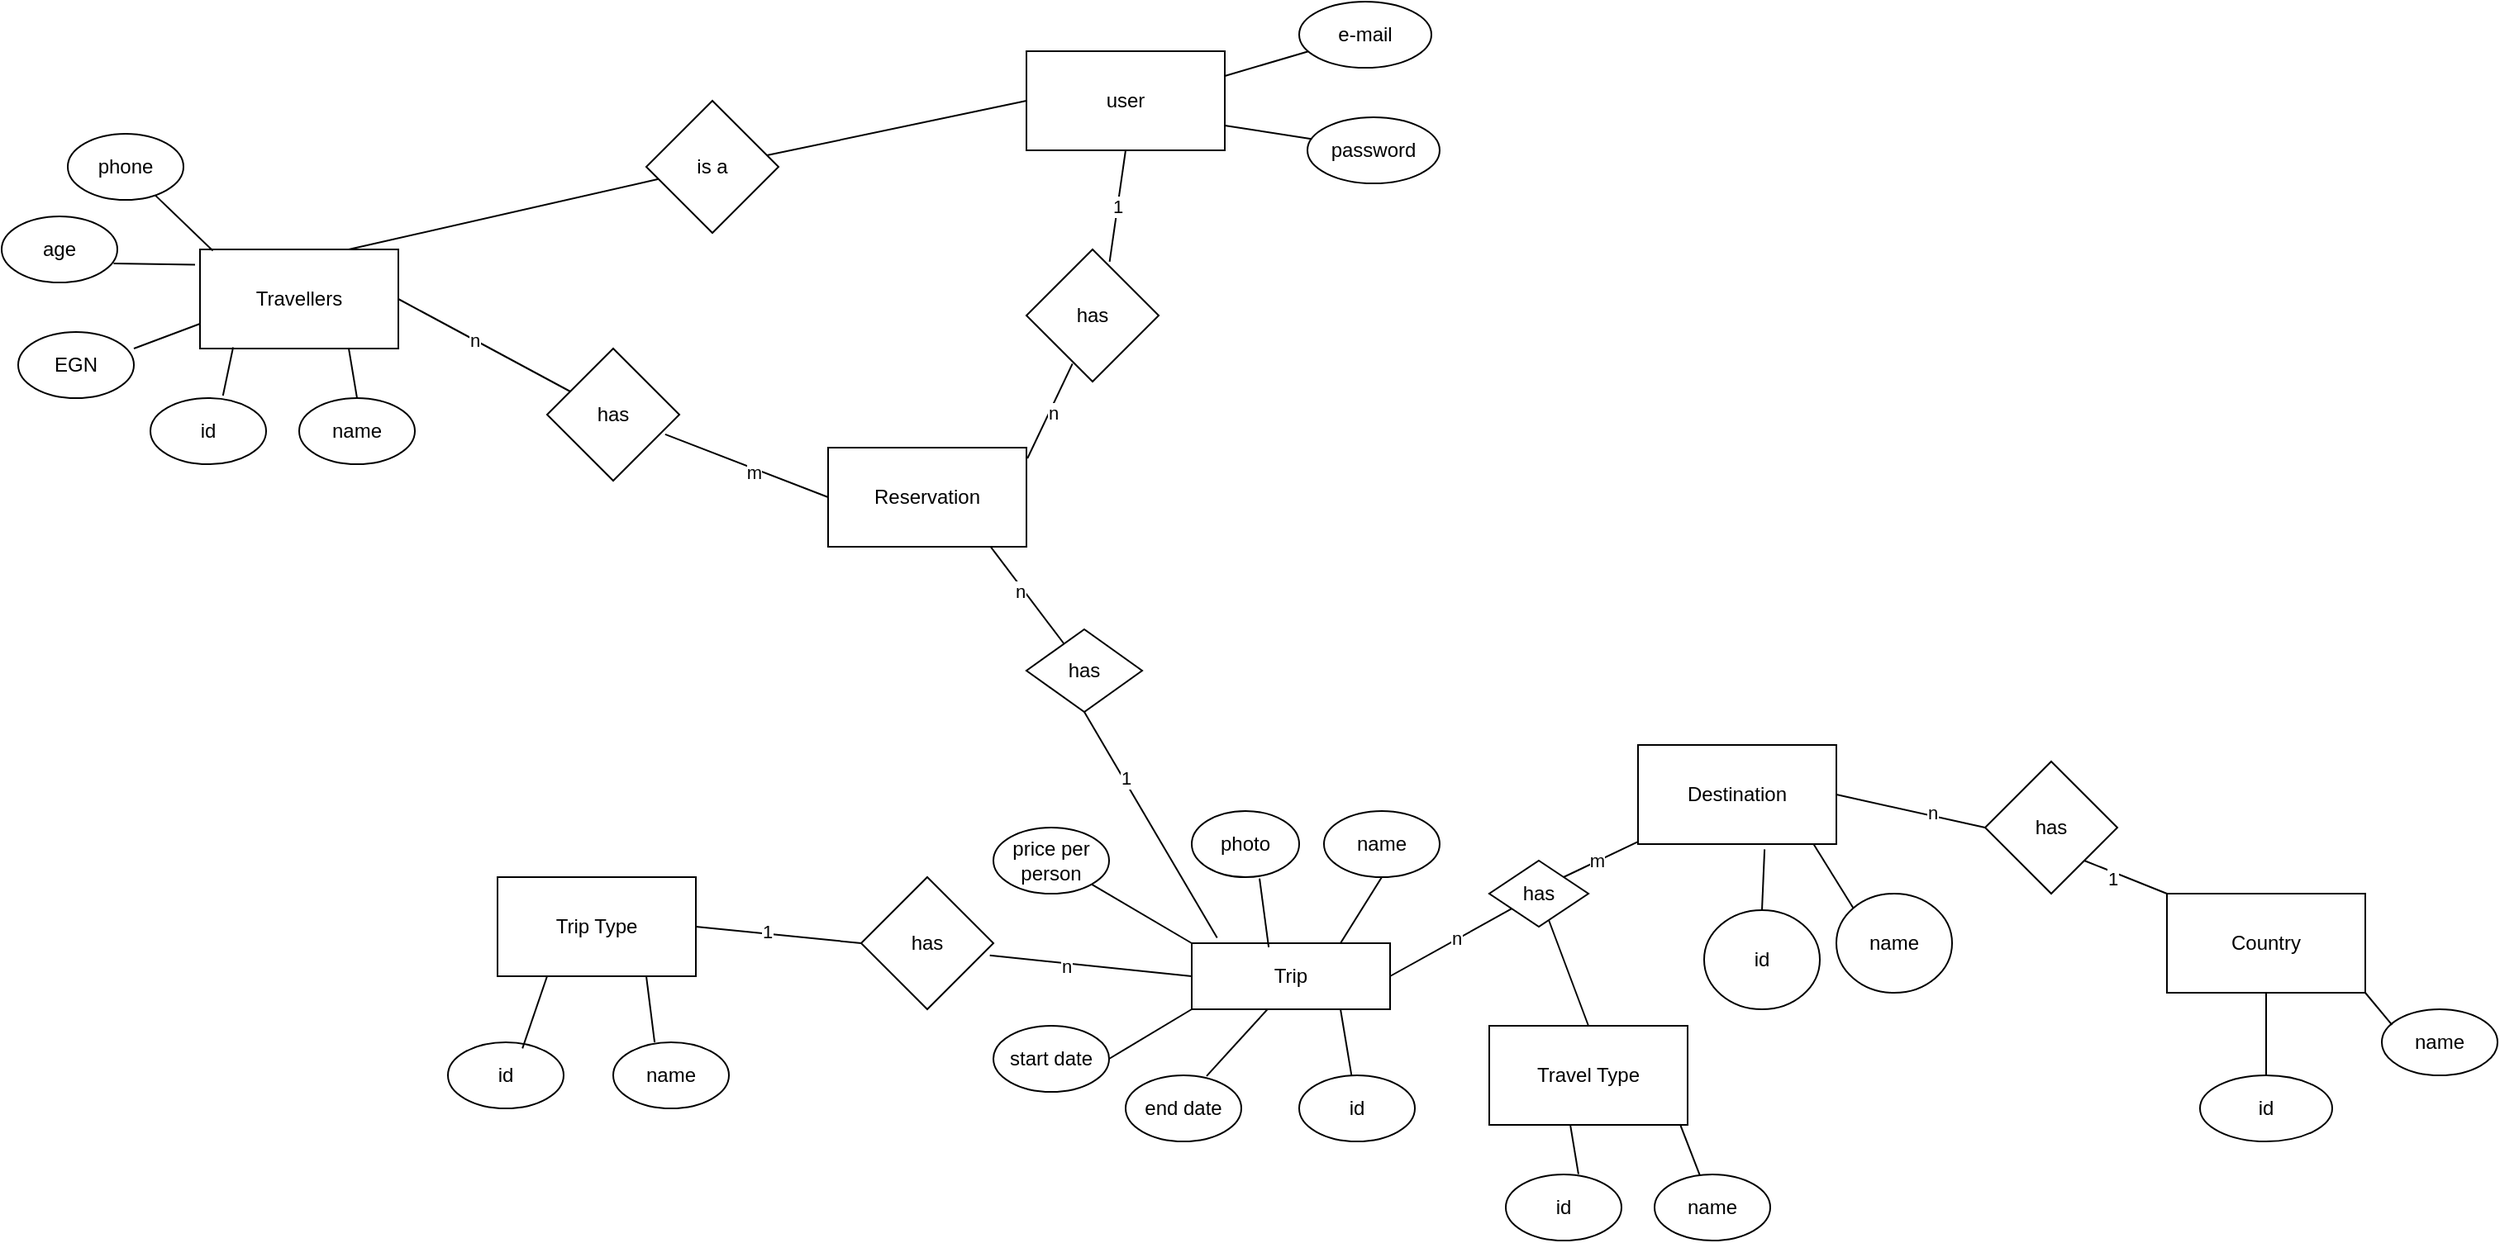 <mxfile version="25.0.3">
  <diagram id="R2lEEEUBdFMjLlhIrx00" name="Page-1">
    <mxGraphModel grid="1" page="1" gridSize="10" guides="1" tooltips="1" connect="1" arrows="1" fold="1" pageScale="1" pageWidth="850" pageHeight="1100" math="0" shadow="0" extFonts="Permanent Marker^https://fonts.googleapis.com/css?family=Permanent+Marker">
      <root>
        <mxCell id="0" />
        <mxCell id="1" parent="0" />
        <mxCell id="m9_wsRRpRb7H374strB8-4" value="Trip" style="rounded=0;whiteSpace=wrap;html=1;" vertex="1" parent="1">
          <mxGeometry x="360" y="560" width="120" height="40" as="geometry" />
        </mxCell>
        <mxCell id="m9_wsRRpRb7H374strB8-5" value="" style="endArrow=none;html=1;rounded=0;exitX=1;exitY=0.5;exitDx=0;exitDy=0;" edge="1" parent="1" source="m9_wsRRpRb7H374strB8-4" target="m9_wsRRpRb7H374strB8-7">
          <mxGeometry width="50" height="50" relative="1" as="geometry">
            <mxPoint x="400" y="600" as="sourcePoint" />
            <mxPoint x="560" y="560" as="targetPoint" />
          </mxGeometry>
        </mxCell>
        <mxCell id="m9_wsRRpRb7H374strB8-10" value="n" style="edgeLabel;html=1;align=center;verticalAlign=middle;resizable=0;points=[];" connectable="0" vertex="1" parent="m9_wsRRpRb7H374strB8-5">
          <mxGeometry x="0.102" y="1" relative="1" as="geometry">
            <mxPoint as="offset" />
          </mxGeometry>
        </mxCell>
        <mxCell id="m9_wsRRpRb7H374strB8-7" value="has" style="rhombus;whiteSpace=wrap;html=1;" vertex="1" parent="1">
          <mxGeometry x="540" y="510" width="60" height="40" as="geometry" />
        </mxCell>
        <mxCell id="m9_wsRRpRb7H374strB8-8" value="" style="endArrow=none;html=1;rounded=0;exitX=1;exitY=0;exitDx=0;exitDy=0;" edge="1" parent="1" source="m9_wsRRpRb7H374strB8-7" target="m9_wsRRpRb7H374strB8-9">
          <mxGeometry width="50" height="50" relative="1" as="geometry">
            <mxPoint x="590" y="520" as="sourcePoint" />
            <mxPoint x="640" y="480" as="targetPoint" />
          </mxGeometry>
        </mxCell>
        <mxCell id="m9_wsRRpRb7H374strB8-11" value="m" style="edgeLabel;html=1;align=center;verticalAlign=middle;resizable=0;points=[];" connectable="0" vertex="1" parent="m9_wsRRpRb7H374strB8-8">
          <mxGeometry x="-0.082" y="2" relative="1" as="geometry">
            <mxPoint y="1" as="offset" />
          </mxGeometry>
        </mxCell>
        <mxCell id="m9_wsRRpRb7H374strB8-9" value="Destination" style="rounded=0;whiteSpace=wrap;html=1;" vertex="1" parent="1">
          <mxGeometry x="630" y="440" width="120" height="60" as="geometry" />
        </mxCell>
        <mxCell id="m9_wsRRpRb7H374strB8-12" value="" style="endArrow=none;html=1;rounded=0;entryX=0.5;entryY=0;entryDx=0;entryDy=0;" edge="1" parent="1" source="m9_wsRRpRb7H374strB8-7" target="m9_wsRRpRb7H374strB8-13">
          <mxGeometry width="50" height="50" relative="1" as="geometry">
            <mxPoint x="570" y="600" as="sourcePoint" />
            <mxPoint x="570" y="620.711" as="targetPoint" />
          </mxGeometry>
        </mxCell>
        <mxCell id="m9_wsRRpRb7H374strB8-13" value="Travel Type" style="rounded=0;whiteSpace=wrap;html=1;" vertex="1" parent="1">
          <mxGeometry x="540" y="610" width="120" height="60" as="geometry" />
        </mxCell>
        <mxCell id="m9_wsRRpRb7H374strB8-14" value="id" style="ellipse;whiteSpace=wrap;html=1;" vertex="1" parent="1">
          <mxGeometry x="550" y="700" width="70" height="40" as="geometry" />
        </mxCell>
        <mxCell id="m9_wsRRpRb7H374strB8-15" value="name" style="ellipse;whiteSpace=wrap;html=1;" vertex="1" parent="1">
          <mxGeometry x="640" y="700" width="70" height="40" as="geometry" />
        </mxCell>
        <mxCell id="m9_wsRRpRb7H374strB8-16" value="" style="endArrow=none;html=1;rounded=0;entryX=0.408;entryY=0.993;entryDx=0;entryDy=0;entryPerimeter=0;exitX=0.628;exitY=-0.005;exitDx=0;exitDy=0;exitPerimeter=0;" edge="1" parent="1" source="m9_wsRRpRb7H374strB8-14" target="m9_wsRRpRb7H374strB8-13">
          <mxGeometry width="50" height="50" relative="1" as="geometry">
            <mxPoint x="590" y="710" as="sourcePoint" />
            <mxPoint x="640" y="660" as="targetPoint" />
          </mxGeometry>
        </mxCell>
        <mxCell id="m9_wsRRpRb7H374strB8-17" value="" style="endArrow=none;html=1;rounded=0;entryX=0.962;entryY=0.993;entryDx=0;entryDy=0;entryPerimeter=0;" edge="1" parent="1" source="m9_wsRRpRb7H374strB8-15" target="m9_wsRRpRb7H374strB8-13">
          <mxGeometry width="50" height="50" relative="1" as="geometry">
            <mxPoint x="610" y="730" as="sourcePoint" />
            <mxPoint x="660" y="680" as="targetPoint" />
          </mxGeometry>
        </mxCell>
        <mxCell id="m9_wsRRpRb7H374strB8-18" value="id" style="ellipse;whiteSpace=wrap;html=1;" vertex="1" parent="1">
          <mxGeometry x="670" y="540" width="70" height="60" as="geometry" />
        </mxCell>
        <mxCell id="m9_wsRRpRb7H374strB8-19" value="name" style="ellipse;whiteSpace=wrap;html=1;" vertex="1" parent="1">
          <mxGeometry x="750" y="530" width="70" height="60" as="geometry" />
        </mxCell>
        <mxCell id="m9_wsRRpRb7H374strB8-20" value="has" style="rhombus;whiteSpace=wrap;html=1;" vertex="1" parent="1">
          <mxGeometry x="840" y="450" width="80" height="80" as="geometry" />
        </mxCell>
        <mxCell id="m9_wsRRpRb7H374strB8-21" value="" style="endArrow=none;html=1;rounded=0;exitX=1;exitY=0.5;exitDx=0;exitDy=0;entryX=0;entryY=0.5;entryDx=0;entryDy=0;" edge="1" parent="1" source="m9_wsRRpRb7H374strB8-9" target="m9_wsRRpRb7H374strB8-20">
          <mxGeometry width="50" height="50" relative="1" as="geometry">
            <mxPoint x="780" y="510" as="sourcePoint" />
            <mxPoint x="830" y="460" as="targetPoint" />
          </mxGeometry>
        </mxCell>
        <mxCell id="m9_wsRRpRb7H374strB8-24" value="n" style="edgeLabel;html=1;align=center;verticalAlign=middle;resizable=0;points=[];" connectable="0" vertex="1" parent="m9_wsRRpRb7H374strB8-21">
          <mxGeometry x="0.266" y="2" relative="1" as="geometry">
            <mxPoint as="offset" />
          </mxGeometry>
        </mxCell>
        <mxCell id="m9_wsRRpRb7H374strB8-22" value="" style="endArrow=none;html=1;rounded=0;entryX=0.638;entryY=1.053;entryDx=0;entryDy=0;entryPerimeter=0;exitX=0.5;exitY=0;exitDx=0;exitDy=0;" edge="1" parent="1" source="m9_wsRRpRb7H374strB8-18" target="m9_wsRRpRb7H374strB8-9">
          <mxGeometry width="50" height="50" relative="1" as="geometry">
            <mxPoint x="710" y="560" as="sourcePoint" />
            <mxPoint x="760" y="510" as="targetPoint" />
          </mxGeometry>
        </mxCell>
        <mxCell id="m9_wsRRpRb7H374strB8-23" value="" style="endArrow=none;html=1;rounded=0;entryX=0.885;entryY=1;entryDx=0;entryDy=0;entryPerimeter=0;exitX=0;exitY=0;exitDx=0;exitDy=0;" edge="1" parent="1" source="m9_wsRRpRb7H374strB8-19" target="m9_wsRRpRb7H374strB8-9">
          <mxGeometry width="50" height="50" relative="1" as="geometry">
            <mxPoint x="770" y="570" as="sourcePoint" />
            <mxPoint x="820" y="520" as="targetPoint" />
          </mxGeometry>
        </mxCell>
        <mxCell id="m9_wsRRpRb7H374strB8-25" value="Country" style="rounded=0;whiteSpace=wrap;html=1;" vertex="1" parent="1">
          <mxGeometry x="950" y="530" width="120" height="60" as="geometry" />
        </mxCell>
        <mxCell id="m9_wsRRpRb7H374strB8-26" value="" style="endArrow=none;html=1;rounded=0;exitX=1;exitY=1;exitDx=0;exitDy=0;entryX=0;entryY=0;entryDx=0;entryDy=0;" edge="1" parent="1" source="m9_wsRRpRb7H374strB8-20" target="m9_wsRRpRb7H374strB8-25">
          <mxGeometry width="50" height="50" relative="1" as="geometry">
            <mxPoint x="920" y="560" as="sourcePoint" />
            <mxPoint x="970" y="510" as="targetPoint" />
          </mxGeometry>
        </mxCell>
        <mxCell id="m9_wsRRpRb7H374strB8-27" value="1" style="edgeLabel;html=1;align=center;verticalAlign=middle;resizable=0;points=[];" connectable="0" vertex="1" parent="m9_wsRRpRb7H374strB8-26">
          <mxGeometry x="-0.265" y="-4" relative="1" as="geometry">
            <mxPoint as="offset" />
          </mxGeometry>
        </mxCell>
        <mxCell id="m9_wsRRpRb7H374strB8-28" value="id" style="ellipse;whiteSpace=wrap;html=1;" vertex="1" parent="1">
          <mxGeometry x="970" y="640" width="80" height="40" as="geometry" />
        </mxCell>
        <mxCell id="m9_wsRRpRb7H374strB8-29" value="name" style="ellipse;whiteSpace=wrap;html=1;" vertex="1" parent="1">
          <mxGeometry x="1080" y="600" width="70" height="40" as="geometry" />
        </mxCell>
        <mxCell id="m9_wsRRpRb7H374strB8-30" value="" style="endArrow=none;html=1;rounded=0;entryX=0.5;entryY=1;entryDx=0;entryDy=0;" edge="1" parent="1" source="m9_wsRRpRb7H374strB8-28" target="m9_wsRRpRb7H374strB8-25">
          <mxGeometry width="50" height="50" relative="1" as="geometry">
            <mxPoint x="1010" y="660" as="sourcePoint" />
            <mxPoint x="1060" y="610" as="targetPoint" />
          </mxGeometry>
        </mxCell>
        <mxCell id="m9_wsRRpRb7H374strB8-31" value="" style="endArrow=none;html=1;rounded=0;entryX=1;entryY=1;entryDx=0;entryDy=0;exitX=0.088;exitY=0.235;exitDx=0;exitDy=0;exitPerimeter=0;" edge="1" parent="1" source="m9_wsRRpRb7H374strB8-29" target="m9_wsRRpRb7H374strB8-25">
          <mxGeometry width="50" height="50" relative="1" as="geometry">
            <mxPoint x="1090" y="610" as="sourcePoint" />
            <mxPoint x="1140" y="560" as="targetPoint" />
          </mxGeometry>
        </mxCell>
        <mxCell id="m9_wsRRpRb7H374strB8-32" value="id" style="ellipse;whiteSpace=wrap;html=1;" vertex="1" parent="1">
          <mxGeometry x="425" y="640" width="70" height="40" as="geometry" />
        </mxCell>
        <mxCell id="m9_wsRRpRb7H374strB8-33" value="name" style="ellipse;whiteSpace=wrap;html=1;" vertex="1" parent="1">
          <mxGeometry x="440" y="480" width="70" height="40" as="geometry" />
        </mxCell>
        <mxCell id="m9_wsRRpRb7H374strB8-34" value="start date" style="ellipse;whiteSpace=wrap;html=1;" vertex="1" parent="1">
          <mxGeometry x="240" y="610" width="70" height="40" as="geometry" />
        </mxCell>
        <mxCell id="m9_wsRRpRb7H374strB8-35" value="end date" style="ellipse;whiteSpace=wrap;html=1;" vertex="1" parent="1">
          <mxGeometry x="320" y="640" width="70" height="40" as="geometry" />
        </mxCell>
        <mxCell id="m9_wsRRpRb7H374strB8-36" value="" style="endArrow=none;html=1;rounded=0;exitX=0.7;exitY=0.01;exitDx=0;exitDy=0;exitPerimeter=0;entryX=0.382;entryY=1;entryDx=0;entryDy=0;entryPerimeter=0;" edge="1" parent="1" source="m9_wsRRpRb7H374strB8-35" target="m9_wsRRpRb7H374strB8-4">
          <mxGeometry width="50" height="50" relative="1" as="geometry">
            <mxPoint x="390" y="650" as="sourcePoint" />
            <mxPoint x="440" y="600" as="targetPoint" />
          </mxGeometry>
        </mxCell>
        <mxCell id="m9_wsRRpRb7H374strB8-37" value="" style="endArrow=none;html=1;rounded=0;entryX=0.75;entryY=1;entryDx=0;entryDy=0;" edge="1" parent="1" source="m9_wsRRpRb7H374strB8-32" target="m9_wsRRpRb7H374strB8-4">
          <mxGeometry width="50" height="50" relative="1" as="geometry">
            <mxPoint x="410" y="670" as="sourcePoint" />
            <mxPoint x="460" y="620" as="targetPoint" />
          </mxGeometry>
        </mxCell>
        <mxCell id="m9_wsRRpRb7H374strB8-38" value="" style="endArrow=none;html=1;rounded=0;entryX=0;entryY=1;entryDx=0;entryDy=0;exitX=1;exitY=0.5;exitDx=0;exitDy=0;" edge="1" parent="1" source="m9_wsRRpRb7H374strB8-34" target="m9_wsRRpRb7H374strB8-4">
          <mxGeometry width="50" height="50" relative="1" as="geometry">
            <mxPoint x="300" y="630" as="sourcePoint" />
            <mxPoint x="350" y="580" as="targetPoint" />
          </mxGeometry>
        </mxCell>
        <mxCell id="m9_wsRRpRb7H374strB8-39" value="" style="endArrow=none;html=1;rounded=0;entryX=0.5;entryY=1;entryDx=0;entryDy=0;exitX=0.75;exitY=0;exitDx=0;exitDy=0;" edge="1" parent="1" source="m9_wsRRpRb7H374strB8-4" target="m9_wsRRpRb7H374strB8-33">
          <mxGeometry width="50" height="50" relative="1" as="geometry">
            <mxPoint x="400" y="580" as="sourcePoint" />
            <mxPoint x="450" y="530" as="targetPoint" />
          </mxGeometry>
        </mxCell>
        <mxCell id="m9_wsRRpRb7H374strB8-40" value="photo" style="ellipse;whiteSpace=wrap;html=1;" vertex="1" parent="1">
          <mxGeometry x="360" y="480" width="65" height="40" as="geometry" />
        </mxCell>
        <mxCell id="m9_wsRRpRb7H374strB8-41" value="price per person" style="ellipse;whiteSpace=wrap;html=1;" vertex="1" parent="1">
          <mxGeometry x="240" y="490" width="70" height="40" as="geometry" />
        </mxCell>
        <mxCell id="m9_wsRRpRb7H374strB8-43" value="" style="endArrow=none;html=1;rounded=0;entryX=0.631;entryY=1.02;entryDx=0;entryDy=0;entryPerimeter=0;exitX=0.388;exitY=0.06;exitDx=0;exitDy=0;exitPerimeter=0;" edge="1" parent="1" source="m9_wsRRpRb7H374strB8-4" target="m9_wsRRpRb7H374strB8-40">
          <mxGeometry width="50" height="50" relative="1" as="geometry">
            <mxPoint x="360" y="580" as="sourcePoint" />
            <mxPoint x="410" y="530" as="targetPoint" />
          </mxGeometry>
        </mxCell>
        <mxCell id="m9_wsRRpRb7H374strB8-44" value="" style="endArrow=none;html=1;rounded=0;exitX=0;exitY=0;exitDx=0;exitDy=0;" edge="1" parent="1" source="m9_wsRRpRb7H374strB8-4" target="m9_wsRRpRb7H374strB8-41">
          <mxGeometry width="50" height="50" relative="1" as="geometry">
            <mxPoint x="310" y="590" as="sourcePoint" />
            <mxPoint x="360" y="540" as="targetPoint" />
            <Array as="points">
              <mxPoint x="360" y="560" />
            </Array>
          </mxGeometry>
        </mxCell>
        <mxCell id="m9_wsRRpRb7H374strB8-46" value="" style="endArrow=none;html=1;rounded=0;exitX=0.128;exitY=-0.08;exitDx=0;exitDy=0;exitPerimeter=0;entryX=0.5;entryY=1;entryDx=0;entryDy=0;" edge="1" parent="1" source="m9_wsRRpRb7H374strB8-4" target="m9_wsRRpRb7H374strB8-47">
          <mxGeometry width="50" height="50" relative="1" as="geometry">
            <mxPoint x="670" y="600" as="sourcePoint" />
            <mxPoint x="310" y="410" as="targetPoint" />
          </mxGeometry>
        </mxCell>
        <mxCell id="m9_wsRRpRb7H374strB8-48" value="1" style="edgeLabel;html=1;align=center;verticalAlign=middle;resizable=0;points=[];" connectable="0" vertex="1" parent="m9_wsRRpRb7H374strB8-46">
          <mxGeometry x="0.411" y="-1" relative="1" as="geometry">
            <mxPoint as="offset" />
          </mxGeometry>
        </mxCell>
        <mxCell id="m9_wsRRpRb7H374strB8-47" value="has" style="rhombus;whiteSpace=wrap;html=1;" vertex="1" parent="1">
          <mxGeometry x="260" y="370" width="70" height="50" as="geometry" />
        </mxCell>
        <mxCell id="m9_wsRRpRb7H374strB8-49" value="" style="endArrow=none;html=1;rounded=0;entryX=0.812;entryY=0.98;entryDx=0;entryDy=0;entryPerimeter=0;" edge="1" parent="1" source="m9_wsRRpRb7H374strB8-47" target="m9_wsRRpRb7H374strB8-51">
          <mxGeometry width="50" height="50" relative="1" as="geometry">
            <mxPoint x="450" y="490" as="sourcePoint" />
            <mxPoint x="260" y="300" as="targetPoint" />
          </mxGeometry>
        </mxCell>
        <mxCell id="m9_wsRRpRb7H374strB8-50" value="n" style="edgeLabel;html=1;align=center;verticalAlign=middle;resizable=0;points=[];" connectable="0" vertex="1" parent="m9_wsRRpRb7H374strB8-49">
          <mxGeometry x="0.123" y="2" relative="1" as="geometry">
            <mxPoint as="offset" />
          </mxGeometry>
        </mxCell>
        <mxCell id="m9_wsRRpRb7H374strB8-51" value="Reservation" style="rounded=0;whiteSpace=wrap;html=1;" vertex="1" parent="1">
          <mxGeometry x="140" y="260" width="120" height="60" as="geometry" />
        </mxCell>
        <mxCell id="m9_wsRRpRb7H374strB8-52" value="" style="endArrow=none;html=1;rounded=0;exitX=1.005;exitY=0.108;exitDx=0;exitDy=0;entryX=0.348;entryY=0.865;entryDx=0;entryDy=0;entryPerimeter=0;exitPerimeter=0;" edge="1" parent="1" source="m9_wsRRpRb7H374strB8-51" target="m9_wsRRpRb7H374strB8-54">
          <mxGeometry width="50" height="50" relative="1" as="geometry">
            <mxPoint x="340" y="280" as="sourcePoint" />
            <mxPoint x="390" y="230" as="targetPoint" />
          </mxGeometry>
        </mxCell>
        <mxCell id="m9_wsRRpRb7H374strB8-53" value="n" style="edgeLabel;html=1;align=center;verticalAlign=middle;resizable=0;points=[];" connectable="0" vertex="1" parent="m9_wsRRpRb7H374strB8-52">
          <mxGeometry x="0.012" y="-2" relative="1" as="geometry">
            <mxPoint as="offset" />
          </mxGeometry>
        </mxCell>
        <mxCell id="m9_wsRRpRb7H374strB8-54" value="has" style="rhombus;whiteSpace=wrap;html=1;" vertex="1" parent="1">
          <mxGeometry x="260" y="140" width="80" height="80" as="geometry" />
        </mxCell>
        <mxCell id="m9_wsRRpRb7H374strB8-55" value="1" style="endArrow=none;html=1;rounded=0;exitX=0.629;exitY=0.093;exitDx=0;exitDy=0;entryX=0.5;entryY=1;entryDx=0;entryDy=0;exitPerimeter=0;" edge="1" parent="1" source="m9_wsRRpRb7H374strB8-54" target="m9_wsRRpRb7H374strB8-56">
          <mxGeometry width="50" height="50" relative="1" as="geometry">
            <mxPoint x="520" y="260" as="sourcePoint" />
            <mxPoint x="570" y="210" as="targetPoint" />
          </mxGeometry>
        </mxCell>
        <mxCell id="m9_wsRRpRb7H374strB8-56" value="user" style="rounded=0;whiteSpace=wrap;html=1;" vertex="1" parent="1">
          <mxGeometry x="260" y="20" width="120" height="60" as="geometry" />
        </mxCell>
        <mxCell id="m9_wsRRpRb7H374strB8-57" value="" style="endArrow=none;html=1;rounded=0;exitX=1;exitY=0.25;exitDx=0;exitDy=0;" edge="1" parent="1" source="m9_wsRRpRb7H374strB8-56" target="m9_wsRRpRb7H374strB8-59">
          <mxGeometry width="50" height="50" relative="1" as="geometry">
            <mxPoint x="700" y="220" as="sourcePoint" />
            <mxPoint x="760" y="170" as="targetPoint" />
          </mxGeometry>
        </mxCell>
        <mxCell id="m9_wsRRpRb7H374strB8-58" value="" style="endArrow=none;html=1;rounded=0;exitX=1;exitY=0.75;exitDx=0;exitDy=0;entryX=0.03;entryY=0.327;entryDx=0;entryDy=0;entryPerimeter=0;" edge="1" parent="1" source="m9_wsRRpRb7H374strB8-56" target="m9_wsRRpRb7H374strB8-60">
          <mxGeometry width="50" height="50" relative="1" as="geometry">
            <mxPoint x="720" y="260" as="sourcePoint" />
            <mxPoint x="760" y="240" as="targetPoint" />
          </mxGeometry>
        </mxCell>
        <mxCell id="m9_wsRRpRb7H374strB8-59" value="e-mail" style="ellipse;whiteSpace=wrap;html=1;" vertex="1" parent="1">
          <mxGeometry x="425" y="-10" width="80" height="40" as="geometry" />
        </mxCell>
        <mxCell id="m9_wsRRpRb7H374strB8-60" value="password" style="ellipse;whiteSpace=wrap;html=1;" vertex="1" parent="1">
          <mxGeometry x="430" y="60" width="80" height="40" as="geometry" />
        </mxCell>
        <mxCell id="m9_wsRRpRb7H374strB8-61" value="" style="endArrow=none;html=1;rounded=0;entryX=0;entryY=0.5;entryDx=0;entryDy=0;exitX=0.893;exitY=0.649;exitDx=0;exitDy=0;exitPerimeter=0;" edge="1" parent="1" source="m9_wsRRpRb7H374strB8-62" target="m9_wsRRpRb7H374strB8-51">
          <mxGeometry width="50" height="50" relative="1" as="geometry">
            <mxPoint x="110" y="270" as="sourcePoint" />
            <mxPoint x="160" y="230" as="targetPoint" />
          </mxGeometry>
        </mxCell>
        <mxCell id="m9_wsRRpRb7H374strB8-63" value="m" style="edgeLabel;html=1;align=center;verticalAlign=middle;resizable=0;points=[];" connectable="0" vertex="1" parent="m9_wsRRpRb7H374strB8-61">
          <mxGeometry x="0.093" y="-2" relative="1" as="geometry">
            <mxPoint as="offset" />
          </mxGeometry>
        </mxCell>
        <mxCell id="m9_wsRRpRb7H374strB8-62" value="has" style="rhombus;whiteSpace=wrap;html=1;" vertex="1" parent="1">
          <mxGeometry x="-30" y="200" width="80" height="80" as="geometry" />
        </mxCell>
        <mxCell id="m9_wsRRpRb7H374strB8-64" value="" style="endArrow=none;html=1;rounded=0;exitX=1;exitY=0.5;exitDx=0;exitDy=0;" edge="1" parent="1" source="m9_wsRRpRb7H374strB8-69" target="m9_wsRRpRb7H374strB8-62">
          <mxGeometry width="50" height="50" relative="1" as="geometry">
            <mxPoint x="-50" y="290" as="sourcePoint" />
            <mxPoint x="30" y="260" as="targetPoint" />
          </mxGeometry>
        </mxCell>
        <mxCell id="m9_wsRRpRb7H374strB8-65" value="n" style="edgeLabel;html=1;align=center;verticalAlign=middle;resizable=0;points=[];" connectable="0" vertex="1" parent="m9_wsRRpRb7H374strB8-64">
          <mxGeometry x="-0.121" relative="1" as="geometry">
            <mxPoint as="offset" />
          </mxGeometry>
        </mxCell>
        <mxCell id="m9_wsRRpRb7H374strB8-69" value="Travellers" style="rounded=0;whiteSpace=wrap;html=1;" vertex="1" parent="1">
          <mxGeometry x="-240" y="140" width="120" height="60" as="geometry" />
        </mxCell>
        <mxCell id="m9_wsRRpRb7H374strB8-75" value="name" style="ellipse;whiteSpace=wrap;html=1;" vertex="1" parent="1">
          <mxGeometry x="-180" y="230" width="70" height="40" as="geometry" />
        </mxCell>
        <mxCell id="m9_wsRRpRb7H374strB8-76" value="id" style="ellipse;whiteSpace=wrap;html=1;" vertex="1" parent="1">
          <mxGeometry x="-270" y="230" width="70" height="40" as="geometry" />
        </mxCell>
        <mxCell id="m9_wsRRpRb7H374strB8-77" value="EGN" style="ellipse;whiteSpace=wrap;html=1;" vertex="1" parent="1">
          <mxGeometry x="-350" y="190" width="70" height="40" as="geometry" />
        </mxCell>
        <mxCell id="m9_wsRRpRb7H374strB8-78" value="age" style="ellipse;whiteSpace=wrap;html=1;" vertex="1" parent="1">
          <mxGeometry x="-360" y="120" width="70" height="40" as="geometry" />
        </mxCell>
        <mxCell id="m9_wsRRpRb7H374strB8-79" value="phone" style="ellipse;whiteSpace=wrap;html=1;" vertex="1" parent="1">
          <mxGeometry x="-320" y="70" width="70" height="40" as="geometry" />
        </mxCell>
        <mxCell id="m9_wsRRpRb7H374strB8-81" value="" style="endArrow=none;html=1;rounded=0;entryX=0.065;entryY=0.013;entryDx=0;entryDy=0;entryPerimeter=0;" edge="1" parent="1" source="m9_wsRRpRb7H374strB8-79" target="m9_wsRRpRb7H374strB8-69">
          <mxGeometry width="50" height="50" relative="1" as="geometry">
            <mxPoint x="-250" y="170" as="sourcePoint" />
            <mxPoint x="-200" y="120" as="targetPoint" />
          </mxGeometry>
        </mxCell>
        <mxCell id="m9_wsRRpRb7H374strB8-82" value="" style="endArrow=none;html=1;rounded=0;exitX=0.968;exitY=0.712;exitDx=0;exitDy=0;exitPerimeter=0;entryX=-0.025;entryY=0.154;entryDx=0;entryDy=0;entryPerimeter=0;" edge="1" parent="1" source="m9_wsRRpRb7H374strB8-78" target="m9_wsRRpRb7H374strB8-69">
          <mxGeometry width="50" height="50" relative="1" as="geometry">
            <mxPoint x="-280" y="190" as="sourcePoint" />
            <mxPoint x="-230" y="140" as="targetPoint" />
          </mxGeometry>
        </mxCell>
        <mxCell id="m9_wsRRpRb7H374strB8-83" value="" style="endArrow=none;html=1;rounded=0;exitX=1;exitY=0.25;exitDx=0;exitDy=0;exitPerimeter=0;entryX=0;entryY=0.75;entryDx=0;entryDy=0;" edge="1" parent="1" source="m9_wsRRpRb7H374strB8-77" target="m9_wsRRpRb7H374strB8-69">
          <mxGeometry width="50" height="50" relative="1" as="geometry">
            <mxPoint x="-250" y="240" as="sourcePoint" />
            <mxPoint x="-200" y="190" as="targetPoint" />
          </mxGeometry>
        </mxCell>
        <mxCell id="m9_wsRRpRb7H374strB8-84" value="" style="endArrow=none;html=1;rounded=0;exitX=0.627;exitY=-0.038;exitDx=0;exitDy=0;exitPerimeter=0;entryX=0.167;entryY=0.987;entryDx=0;entryDy=0;entryPerimeter=0;" edge="1" parent="1" source="m9_wsRRpRb7H374strB8-76" target="m9_wsRRpRb7H374strB8-69">
          <mxGeometry width="50" height="50" relative="1" as="geometry">
            <mxPoint x="-200" y="250" as="sourcePoint" />
            <mxPoint x="-150" y="200" as="targetPoint" />
          </mxGeometry>
        </mxCell>
        <mxCell id="m9_wsRRpRb7H374strB8-85" value="" style="endArrow=none;html=1;rounded=0;exitX=0.5;exitY=0;exitDx=0;exitDy=0;entryX=0.75;entryY=1;entryDx=0;entryDy=0;" edge="1" parent="1" source="m9_wsRRpRb7H374strB8-75" target="m9_wsRRpRb7H374strB8-69">
          <mxGeometry width="50" height="50" relative="1" as="geometry">
            <mxPoint x="-150" y="270" as="sourcePoint" />
            <mxPoint x="-100" y="220" as="targetPoint" />
          </mxGeometry>
        </mxCell>
        <mxCell id="m9_wsRRpRb7H374strB8-86" value="is a" style="rhombus;whiteSpace=wrap;html=1;" vertex="1" parent="1">
          <mxGeometry x="30" y="50" width="80" height="80" as="geometry" />
        </mxCell>
        <mxCell id="m9_wsRRpRb7H374strB8-87" value="" style="endArrow=none;html=1;rounded=0;exitX=0.75;exitY=0;exitDx=0;exitDy=0;" edge="1" parent="1" source="m9_wsRRpRb7H374strB8-69" target="m9_wsRRpRb7H374strB8-86">
          <mxGeometry width="50" height="50" relative="1" as="geometry">
            <mxPoint x="-70" y="230" as="sourcePoint" />
            <mxPoint x="-20" y="180" as="targetPoint" />
          </mxGeometry>
        </mxCell>
        <mxCell id="m9_wsRRpRb7H374strB8-88" value="" style="endArrow=none;html=1;rounded=0;entryX=0;entryY=0.5;entryDx=0;entryDy=0;" edge="1" parent="1" source="m9_wsRRpRb7H374strB8-86" target="m9_wsRRpRb7H374strB8-56">
          <mxGeometry width="50" height="50" relative="1" as="geometry">
            <mxPoint x="340" y="90" as="sourcePoint" />
            <mxPoint x="390" y="40" as="targetPoint" />
          </mxGeometry>
        </mxCell>
        <mxCell id="m9_wsRRpRb7H374strB8-89" value="Trip Type" style="rounded=0;whiteSpace=wrap;html=1;" vertex="1" parent="1">
          <mxGeometry x="-60" y="520" width="120" height="60" as="geometry" />
        </mxCell>
        <mxCell id="m9_wsRRpRb7H374strB8-90" value="" style="endArrow=none;html=1;rounded=0;exitX=1;exitY=0.5;exitDx=0;exitDy=0;entryX=0;entryY=0.5;entryDx=0;entryDy=0;" edge="1" parent="1" source="m9_wsRRpRb7H374strB8-89" target="m9_wsRRpRb7H374strB8-91">
          <mxGeometry width="50" height="50" relative="1" as="geometry">
            <mxPoint x="210" y="610" as="sourcePoint" />
            <mxPoint x="260" y="560" as="targetPoint" />
          </mxGeometry>
        </mxCell>
        <mxCell id="m9_wsRRpRb7H374strB8-94" value="1" style="edgeLabel;html=1;align=center;verticalAlign=middle;resizable=0;points=[];" connectable="0" vertex="1" parent="m9_wsRRpRb7H374strB8-90">
          <mxGeometry x="-0.159" y="1" relative="1" as="geometry">
            <mxPoint as="offset" />
          </mxGeometry>
        </mxCell>
        <mxCell id="m9_wsRRpRb7H374strB8-91" value="has" style="rhombus;whiteSpace=wrap;html=1;" vertex="1" parent="1">
          <mxGeometry x="160" y="520" width="80" height="80" as="geometry" />
        </mxCell>
        <mxCell id="m9_wsRRpRb7H374strB8-92" value="" style="endArrow=none;html=1;rounded=0;exitX=0.973;exitY=0.592;exitDx=0;exitDy=0;exitPerimeter=0;entryX=0;entryY=0.5;entryDx=0;entryDy=0;" edge="1" parent="1" source="m9_wsRRpRb7H374strB8-91" target="m9_wsRRpRb7H374strB8-4">
          <mxGeometry width="50" height="50" relative="1" as="geometry">
            <mxPoint x="280" y="590" as="sourcePoint" />
            <mxPoint x="330" y="540" as="targetPoint" />
          </mxGeometry>
        </mxCell>
        <mxCell id="m9_wsRRpRb7H374strB8-93" value="n" style="edgeLabel;html=1;align=center;verticalAlign=middle;resizable=0;points=[];" connectable="0" vertex="1" parent="m9_wsRRpRb7H374strB8-92">
          <mxGeometry x="-0.239" y="-2" relative="1" as="geometry">
            <mxPoint as="offset" />
          </mxGeometry>
        </mxCell>
        <mxCell id="m9_wsRRpRb7H374strB8-95" value="id" style="ellipse;whiteSpace=wrap;html=1;" vertex="1" parent="1">
          <mxGeometry x="-90" y="620" width="70" height="40" as="geometry" />
        </mxCell>
        <mxCell id="m9_wsRRpRb7H374strB8-96" value="name" style="ellipse;whiteSpace=wrap;html=1;" vertex="1" parent="1">
          <mxGeometry x="10" y="620" width="70" height="40" as="geometry" />
        </mxCell>
        <mxCell id="m9_wsRRpRb7H374strB8-97" value="" style="endArrow=none;html=1;rounded=0;entryX=0.25;entryY=1;entryDx=0;entryDy=0;exitX=0.644;exitY=0.093;exitDx=0;exitDy=0;exitPerimeter=0;" edge="1" parent="1" source="m9_wsRRpRb7H374strB8-95" target="m9_wsRRpRb7H374strB8-89">
          <mxGeometry width="50" height="50" relative="1" as="geometry">
            <mxPoint x="-70" y="640" as="sourcePoint" />
            <mxPoint x="-20" y="590" as="targetPoint" />
          </mxGeometry>
        </mxCell>
        <mxCell id="m9_wsRRpRb7H374strB8-98" value="" style="endArrow=none;html=1;rounded=0;entryX=0.75;entryY=1;entryDx=0;entryDy=0;exitX=0.358;exitY=0.002;exitDx=0;exitDy=0;exitPerimeter=0;" edge="1" parent="1" source="m9_wsRRpRb7H374strB8-96" target="m9_wsRRpRb7H374strB8-89">
          <mxGeometry width="50" height="50" relative="1" as="geometry">
            <mxPoint x="20" y="640" as="sourcePoint" />
            <mxPoint x="70" y="590" as="targetPoint" />
          </mxGeometry>
        </mxCell>
      </root>
    </mxGraphModel>
  </diagram>
</mxfile>
